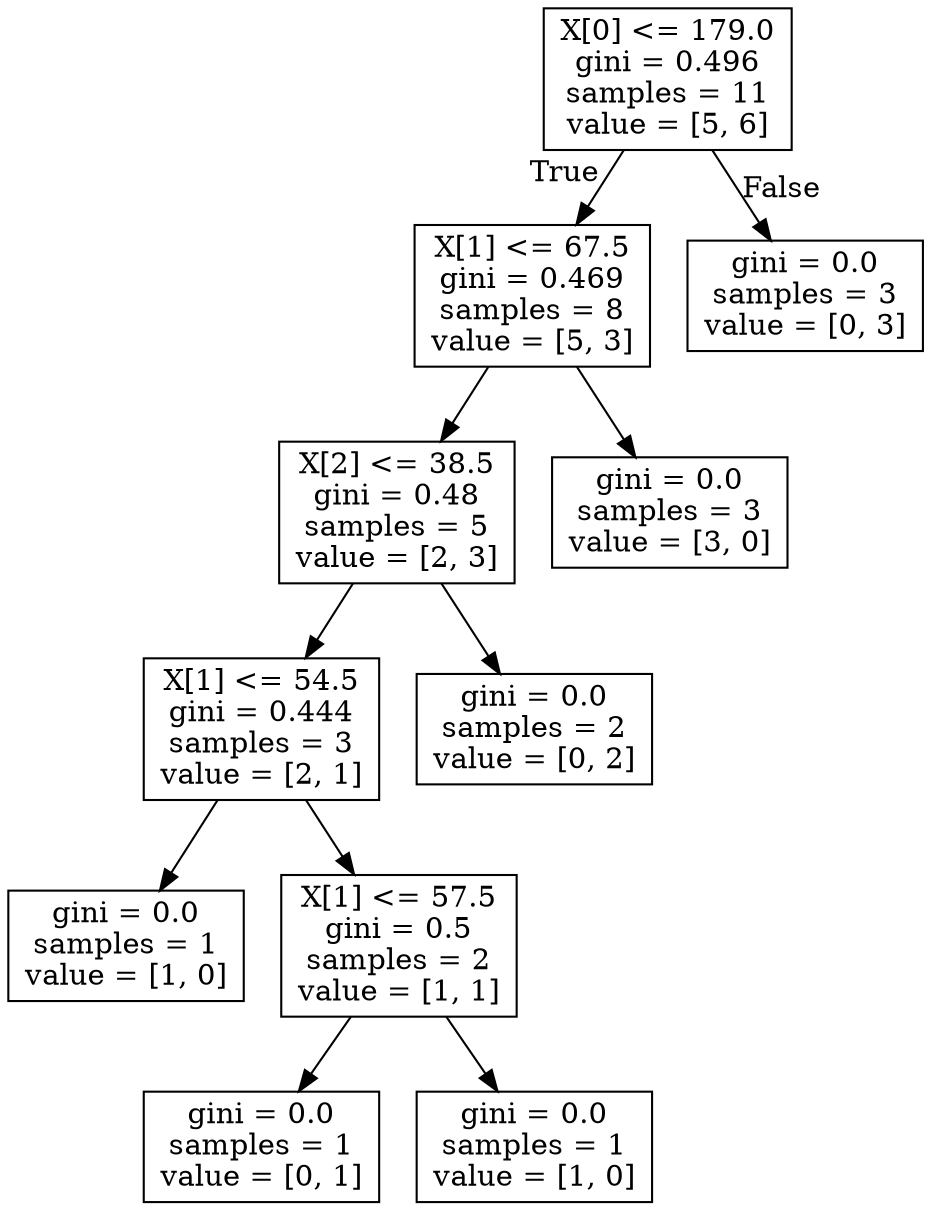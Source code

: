 digraph Tree {
node [shape=box] ;
0 [label="X[0] <= 179.0\ngini = 0.496\nsamples = 11\nvalue = [5, 6]"] ;
1 [label="X[1] <= 67.5\ngini = 0.469\nsamples = 8\nvalue = [5, 3]"] ;
0 -> 1 [labeldistance=2.5, labelangle=45, headlabel="True"] ;
2 [label="X[2] <= 38.5\ngini = 0.48\nsamples = 5\nvalue = [2, 3]"] ;
1 -> 2 ;
3 [label="X[1] <= 54.5\ngini = 0.444\nsamples = 3\nvalue = [2, 1]"] ;
2 -> 3 ;
4 [label="gini = 0.0\nsamples = 1\nvalue = [1, 0]"] ;
3 -> 4 ;
5 [label="X[1] <= 57.5\ngini = 0.5\nsamples = 2\nvalue = [1, 1]"] ;
3 -> 5 ;
6 [label="gini = 0.0\nsamples = 1\nvalue = [0, 1]"] ;
5 -> 6 ;
7 [label="gini = 0.0\nsamples = 1\nvalue = [1, 0]"] ;
5 -> 7 ;
8 [label="gini = 0.0\nsamples = 2\nvalue = [0, 2]"] ;
2 -> 8 ;
9 [label="gini = 0.0\nsamples = 3\nvalue = [3, 0]"] ;
1 -> 9 ;
10 [label="gini = 0.0\nsamples = 3\nvalue = [0, 3]"] ;
0 -> 10 [labeldistance=2.5, labelangle=-45, headlabel="False"] ;
}
